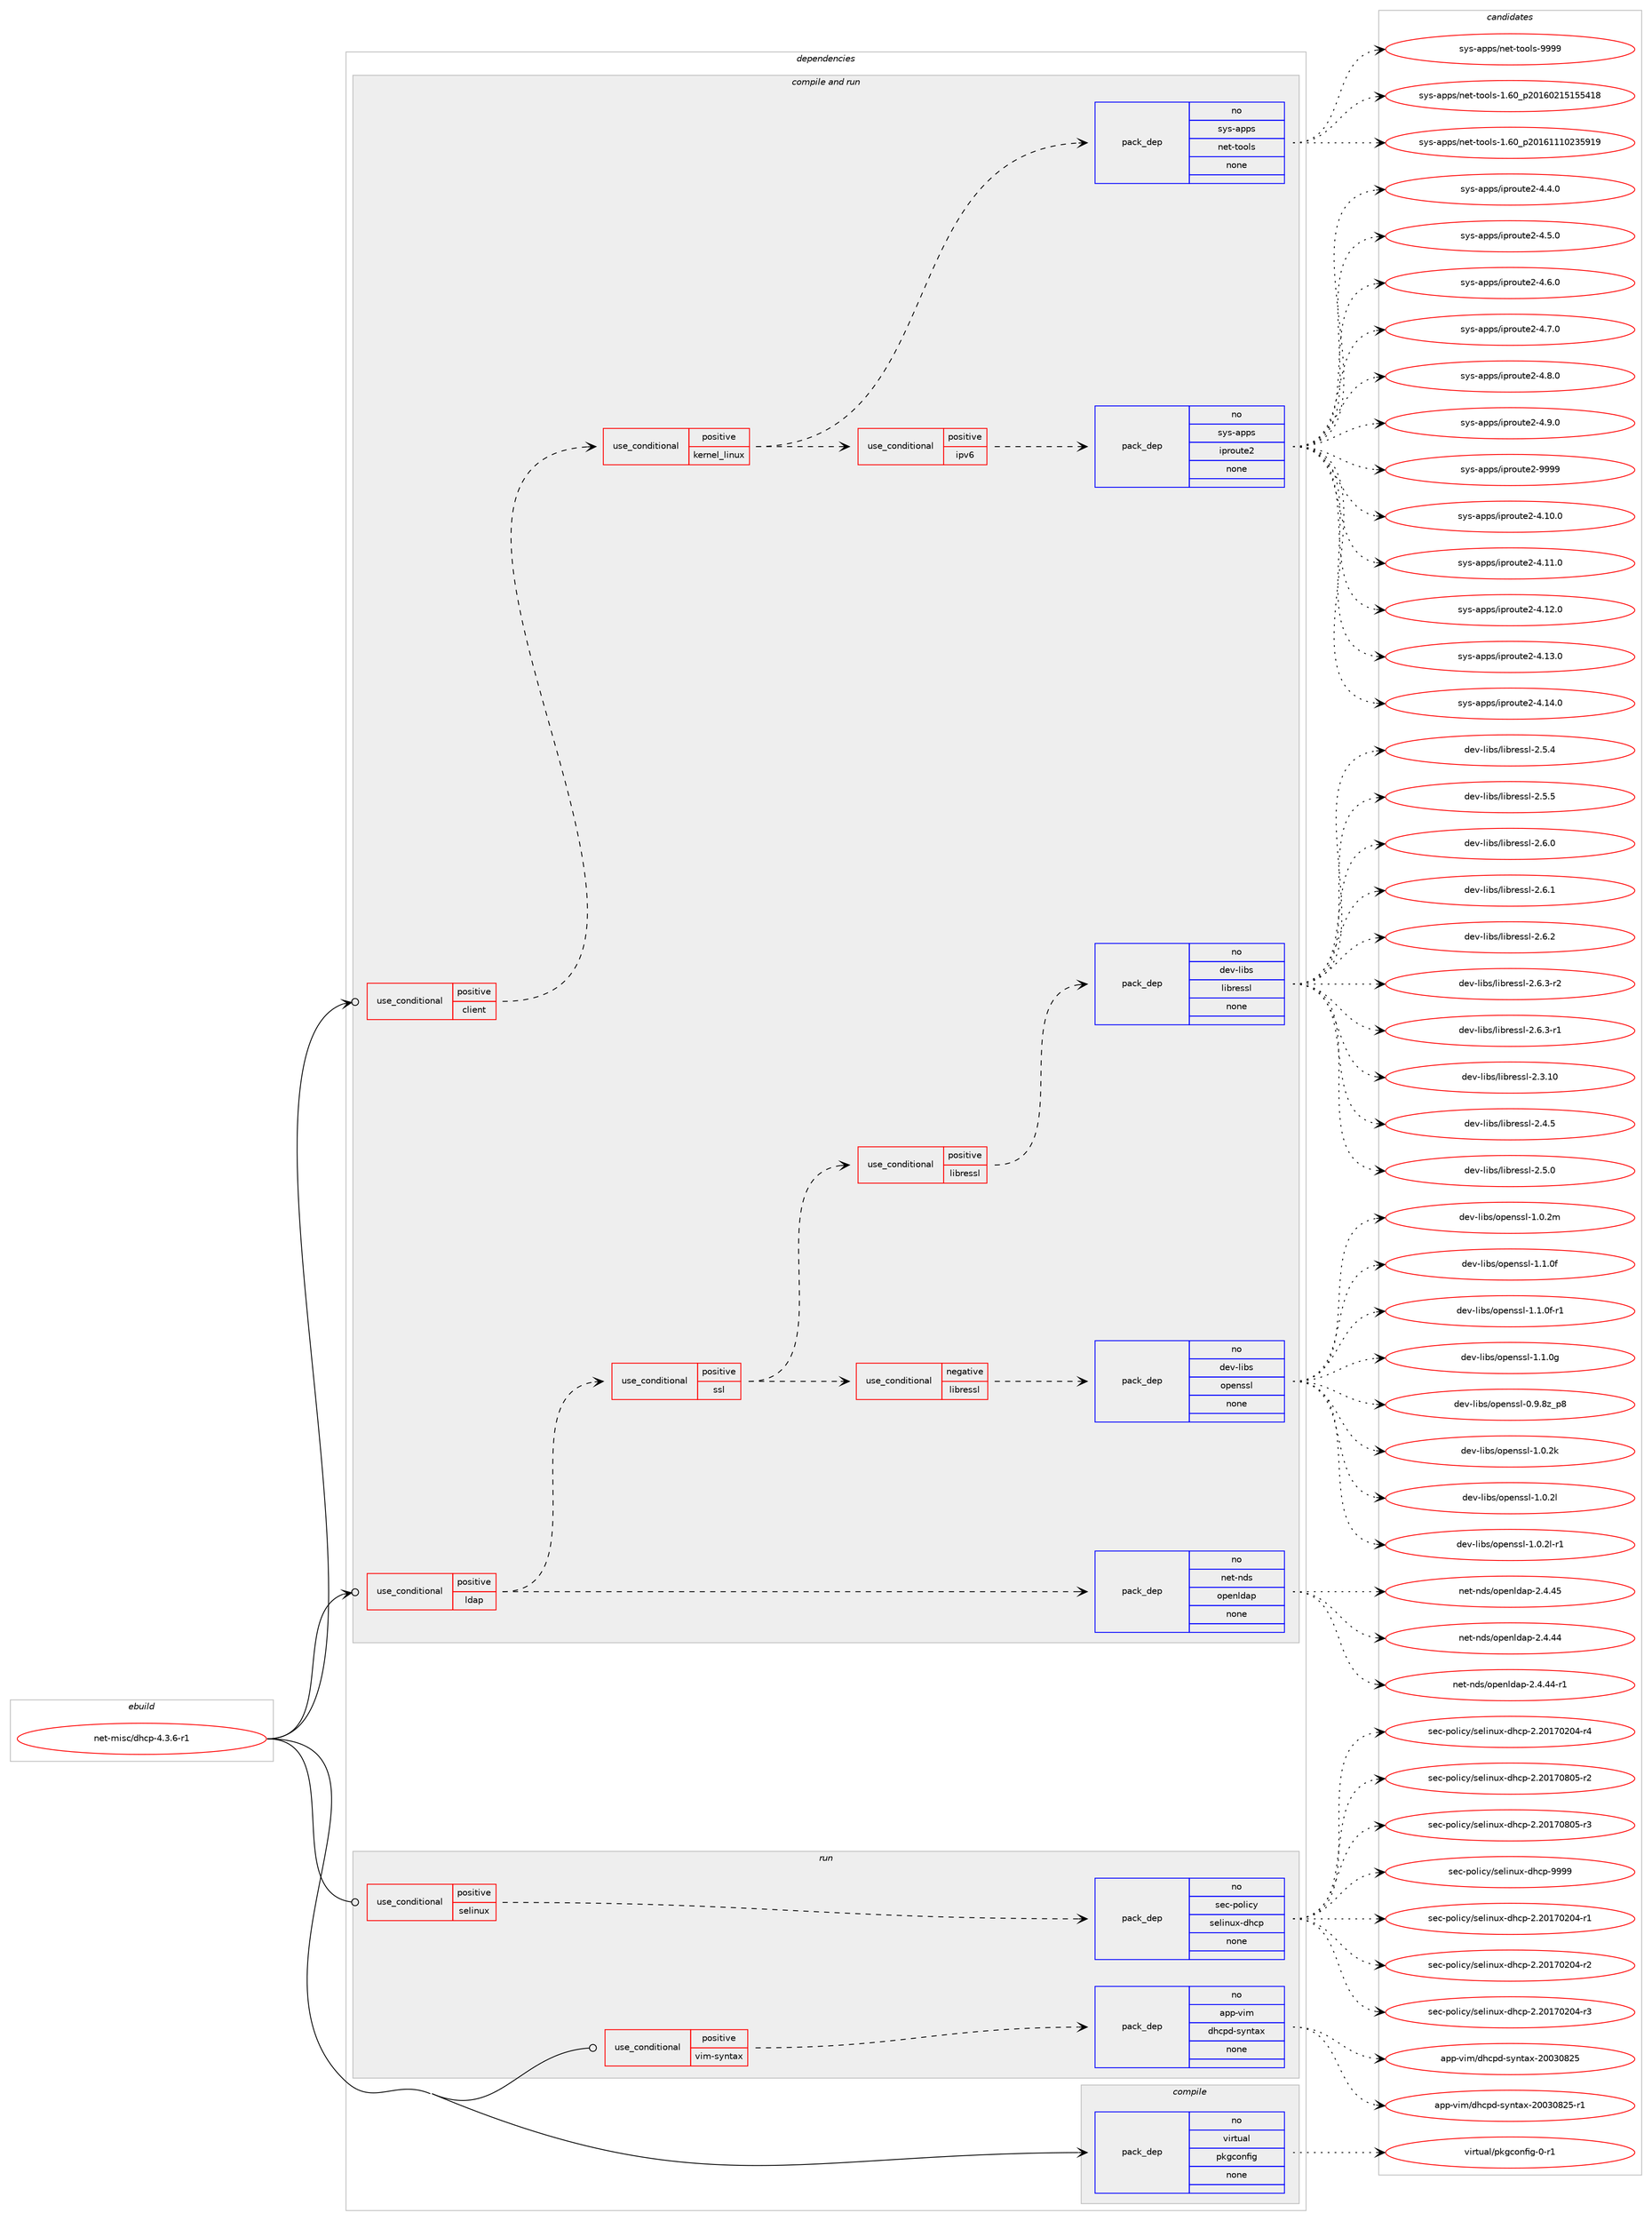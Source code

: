 digraph prolog {

# *************
# Graph options
# *************

newrank=true;
concentrate=true;
compound=true;
graph [rankdir=LR,fontname=Helvetica,fontsize=10,ranksep=1.5];#, ranksep=2.5, nodesep=0.2];
edge  [arrowhead=vee];
node  [fontname=Helvetica,fontsize=10];

# **********
# The ebuild
# **********

subgraph cluster_leftcol {
color=gray;
rank=same;
label=<<i>ebuild</i>>;
id [label="net-misc/dhcp-4.3.6-r1", color=red, width=4, href="../net-misc/dhcp-4.3.6-r1.svg"];
}

# ****************
# The dependencies
# ****************

subgraph cluster_midcol {
color=gray;
label=<<i>dependencies</i>>;
subgraph cluster_compile {
fillcolor="#eeeeee";
style=filled;
label=<<i>compile</i>>;
subgraph pack831 {
dependency1211 [label=<<TABLE BORDER="0" CELLBORDER="1" CELLSPACING="0" CELLPADDING="4" WIDTH="220"><TR><TD ROWSPAN="6" CELLPADDING="30">pack_dep</TD></TR><TR><TD WIDTH="110">no</TD></TR><TR><TD>virtual</TD></TR><TR><TD>pkgconfig</TD></TR><TR><TD>none</TD></TR><TR><TD></TD></TR></TABLE>>, shape=none, color=blue];
}
id:e -> dependency1211:w [weight=20,style="solid",arrowhead="vee"];
}
subgraph cluster_compileandrun {
fillcolor="#eeeeee";
style=filled;
label=<<i>compile and run</i>>;
subgraph cond370 {
dependency1212 [label=<<TABLE BORDER="0" CELLBORDER="1" CELLSPACING="0" CELLPADDING="4"><TR><TD ROWSPAN="3" CELLPADDING="10">use_conditional</TD></TR><TR><TD>positive</TD></TR><TR><TD>client</TD></TR></TABLE>>, shape=none, color=red];
subgraph cond371 {
dependency1213 [label=<<TABLE BORDER="0" CELLBORDER="1" CELLSPACING="0" CELLPADDING="4"><TR><TD ROWSPAN="3" CELLPADDING="10">use_conditional</TD></TR><TR><TD>positive</TD></TR><TR><TD>kernel_linux</TD></TR></TABLE>>, shape=none, color=red];
subgraph cond372 {
dependency1214 [label=<<TABLE BORDER="0" CELLBORDER="1" CELLSPACING="0" CELLPADDING="4"><TR><TD ROWSPAN="3" CELLPADDING="10">use_conditional</TD></TR><TR><TD>positive</TD></TR><TR><TD>ipv6</TD></TR></TABLE>>, shape=none, color=red];
subgraph pack832 {
dependency1215 [label=<<TABLE BORDER="0" CELLBORDER="1" CELLSPACING="0" CELLPADDING="4" WIDTH="220"><TR><TD ROWSPAN="6" CELLPADDING="30">pack_dep</TD></TR><TR><TD WIDTH="110">no</TD></TR><TR><TD>sys-apps</TD></TR><TR><TD>iproute2</TD></TR><TR><TD>none</TD></TR><TR><TD></TD></TR></TABLE>>, shape=none, color=blue];
}
dependency1214:e -> dependency1215:w [weight=20,style="dashed",arrowhead="vee"];
}
dependency1213:e -> dependency1214:w [weight=20,style="dashed",arrowhead="vee"];
subgraph pack833 {
dependency1216 [label=<<TABLE BORDER="0" CELLBORDER="1" CELLSPACING="0" CELLPADDING="4" WIDTH="220"><TR><TD ROWSPAN="6" CELLPADDING="30">pack_dep</TD></TR><TR><TD WIDTH="110">no</TD></TR><TR><TD>sys-apps</TD></TR><TR><TD>net-tools</TD></TR><TR><TD>none</TD></TR><TR><TD></TD></TR></TABLE>>, shape=none, color=blue];
}
dependency1213:e -> dependency1216:w [weight=20,style="dashed",arrowhead="vee"];
}
dependency1212:e -> dependency1213:w [weight=20,style="dashed",arrowhead="vee"];
}
id:e -> dependency1212:w [weight=20,style="solid",arrowhead="odotvee"];
subgraph cond373 {
dependency1217 [label=<<TABLE BORDER="0" CELLBORDER="1" CELLSPACING="0" CELLPADDING="4"><TR><TD ROWSPAN="3" CELLPADDING="10">use_conditional</TD></TR><TR><TD>positive</TD></TR><TR><TD>ldap</TD></TR></TABLE>>, shape=none, color=red];
subgraph pack834 {
dependency1218 [label=<<TABLE BORDER="0" CELLBORDER="1" CELLSPACING="0" CELLPADDING="4" WIDTH="220"><TR><TD ROWSPAN="6" CELLPADDING="30">pack_dep</TD></TR><TR><TD WIDTH="110">no</TD></TR><TR><TD>net-nds</TD></TR><TR><TD>openldap</TD></TR><TR><TD>none</TD></TR><TR><TD></TD></TR></TABLE>>, shape=none, color=blue];
}
dependency1217:e -> dependency1218:w [weight=20,style="dashed",arrowhead="vee"];
subgraph cond374 {
dependency1219 [label=<<TABLE BORDER="0" CELLBORDER="1" CELLSPACING="0" CELLPADDING="4"><TR><TD ROWSPAN="3" CELLPADDING="10">use_conditional</TD></TR><TR><TD>positive</TD></TR><TR><TD>ssl</TD></TR></TABLE>>, shape=none, color=red];
subgraph cond375 {
dependency1220 [label=<<TABLE BORDER="0" CELLBORDER="1" CELLSPACING="0" CELLPADDING="4"><TR><TD ROWSPAN="3" CELLPADDING="10">use_conditional</TD></TR><TR><TD>negative</TD></TR><TR><TD>libressl</TD></TR></TABLE>>, shape=none, color=red];
subgraph pack835 {
dependency1221 [label=<<TABLE BORDER="0" CELLBORDER="1" CELLSPACING="0" CELLPADDING="4" WIDTH="220"><TR><TD ROWSPAN="6" CELLPADDING="30">pack_dep</TD></TR><TR><TD WIDTH="110">no</TD></TR><TR><TD>dev-libs</TD></TR><TR><TD>openssl</TD></TR><TR><TD>none</TD></TR><TR><TD></TD></TR></TABLE>>, shape=none, color=blue];
}
dependency1220:e -> dependency1221:w [weight=20,style="dashed",arrowhead="vee"];
}
dependency1219:e -> dependency1220:w [weight=20,style="dashed",arrowhead="vee"];
subgraph cond376 {
dependency1222 [label=<<TABLE BORDER="0" CELLBORDER="1" CELLSPACING="0" CELLPADDING="4"><TR><TD ROWSPAN="3" CELLPADDING="10">use_conditional</TD></TR><TR><TD>positive</TD></TR><TR><TD>libressl</TD></TR></TABLE>>, shape=none, color=red];
subgraph pack836 {
dependency1223 [label=<<TABLE BORDER="0" CELLBORDER="1" CELLSPACING="0" CELLPADDING="4" WIDTH="220"><TR><TD ROWSPAN="6" CELLPADDING="30">pack_dep</TD></TR><TR><TD WIDTH="110">no</TD></TR><TR><TD>dev-libs</TD></TR><TR><TD>libressl</TD></TR><TR><TD>none</TD></TR><TR><TD></TD></TR></TABLE>>, shape=none, color=blue];
}
dependency1222:e -> dependency1223:w [weight=20,style="dashed",arrowhead="vee"];
}
dependency1219:e -> dependency1222:w [weight=20,style="dashed",arrowhead="vee"];
}
dependency1217:e -> dependency1219:w [weight=20,style="dashed",arrowhead="vee"];
}
id:e -> dependency1217:w [weight=20,style="solid",arrowhead="odotvee"];
}
subgraph cluster_run {
fillcolor="#eeeeee";
style=filled;
label=<<i>run</i>>;
subgraph cond377 {
dependency1224 [label=<<TABLE BORDER="0" CELLBORDER="1" CELLSPACING="0" CELLPADDING="4"><TR><TD ROWSPAN="3" CELLPADDING="10">use_conditional</TD></TR><TR><TD>positive</TD></TR><TR><TD>selinux</TD></TR></TABLE>>, shape=none, color=red];
subgraph pack837 {
dependency1225 [label=<<TABLE BORDER="0" CELLBORDER="1" CELLSPACING="0" CELLPADDING="4" WIDTH="220"><TR><TD ROWSPAN="6" CELLPADDING="30">pack_dep</TD></TR><TR><TD WIDTH="110">no</TD></TR><TR><TD>sec-policy</TD></TR><TR><TD>selinux-dhcp</TD></TR><TR><TD>none</TD></TR><TR><TD></TD></TR></TABLE>>, shape=none, color=blue];
}
dependency1224:e -> dependency1225:w [weight=20,style="dashed",arrowhead="vee"];
}
id:e -> dependency1224:w [weight=20,style="solid",arrowhead="odot"];
subgraph cond378 {
dependency1226 [label=<<TABLE BORDER="0" CELLBORDER="1" CELLSPACING="0" CELLPADDING="4"><TR><TD ROWSPAN="3" CELLPADDING="10">use_conditional</TD></TR><TR><TD>positive</TD></TR><TR><TD>vim-syntax</TD></TR></TABLE>>, shape=none, color=red];
subgraph pack838 {
dependency1227 [label=<<TABLE BORDER="0" CELLBORDER="1" CELLSPACING="0" CELLPADDING="4" WIDTH="220"><TR><TD ROWSPAN="6" CELLPADDING="30">pack_dep</TD></TR><TR><TD WIDTH="110">no</TD></TR><TR><TD>app-vim</TD></TR><TR><TD>dhcpd-syntax</TD></TR><TR><TD>none</TD></TR><TR><TD></TD></TR></TABLE>>, shape=none, color=blue];
}
dependency1226:e -> dependency1227:w [weight=20,style="dashed",arrowhead="vee"];
}
id:e -> dependency1226:w [weight=20,style="solid",arrowhead="odot"];
}
}

# **************
# The candidates
# **************

subgraph cluster_choices {
rank=same;
color=gray;
label=<<i>candidates</i>>;

subgraph choice831 {
color=black;
nodesep=1;
choice11810511411611797108471121071039911111010210510345484511449 [label="virtual/pkgconfig-0-r1", color=red, width=4,href="../virtual/pkgconfig-0-r1.svg"];
dependency1211:e -> choice11810511411611797108471121071039911111010210510345484511449:w [style=dotted,weight="100"];
}
subgraph choice832 {
color=black;
nodesep=1;
choice1151211154597112112115471051121141111171161015045524649484648 [label="sys-apps/iproute2-4.10.0", color=red, width=4,href="../sys-apps/iproute2-4.10.0.svg"];
choice1151211154597112112115471051121141111171161015045524649494648 [label="sys-apps/iproute2-4.11.0", color=red, width=4,href="../sys-apps/iproute2-4.11.0.svg"];
choice1151211154597112112115471051121141111171161015045524649504648 [label="sys-apps/iproute2-4.12.0", color=red, width=4,href="../sys-apps/iproute2-4.12.0.svg"];
choice1151211154597112112115471051121141111171161015045524649514648 [label="sys-apps/iproute2-4.13.0", color=red, width=4,href="../sys-apps/iproute2-4.13.0.svg"];
choice1151211154597112112115471051121141111171161015045524649524648 [label="sys-apps/iproute2-4.14.0", color=red, width=4,href="../sys-apps/iproute2-4.14.0.svg"];
choice11512111545971121121154710511211411111711610150455246524648 [label="sys-apps/iproute2-4.4.0", color=red, width=4,href="../sys-apps/iproute2-4.4.0.svg"];
choice11512111545971121121154710511211411111711610150455246534648 [label="sys-apps/iproute2-4.5.0", color=red, width=4,href="../sys-apps/iproute2-4.5.0.svg"];
choice11512111545971121121154710511211411111711610150455246544648 [label="sys-apps/iproute2-4.6.0", color=red, width=4,href="../sys-apps/iproute2-4.6.0.svg"];
choice11512111545971121121154710511211411111711610150455246554648 [label="sys-apps/iproute2-4.7.0", color=red, width=4,href="../sys-apps/iproute2-4.7.0.svg"];
choice11512111545971121121154710511211411111711610150455246564648 [label="sys-apps/iproute2-4.8.0", color=red, width=4,href="../sys-apps/iproute2-4.8.0.svg"];
choice11512111545971121121154710511211411111711610150455246574648 [label="sys-apps/iproute2-4.9.0", color=red, width=4,href="../sys-apps/iproute2-4.9.0.svg"];
choice115121115459711211211547105112114111117116101504557575757 [label="sys-apps/iproute2-9999", color=red, width=4,href="../sys-apps/iproute2-9999.svg"];
dependency1215:e -> choice1151211154597112112115471051121141111171161015045524649484648:w [style=dotted,weight="100"];
dependency1215:e -> choice1151211154597112112115471051121141111171161015045524649494648:w [style=dotted,weight="100"];
dependency1215:e -> choice1151211154597112112115471051121141111171161015045524649504648:w [style=dotted,weight="100"];
dependency1215:e -> choice1151211154597112112115471051121141111171161015045524649514648:w [style=dotted,weight="100"];
dependency1215:e -> choice1151211154597112112115471051121141111171161015045524649524648:w [style=dotted,weight="100"];
dependency1215:e -> choice11512111545971121121154710511211411111711610150455246524648:w [style=dotted,weight="100"];
dependency1215:e -> choice11512111545971121121154710511211411111711610150455246534648:w [style=dotted,weight="100"];
dependency1215:e -> choice11512111545971121121154710511211411111711610150455246544648:w [style=dotted,weight="100"];
dependency1215:e -> choice11512111545971121121154710511211411111711610150455246554648:w [style=dotted,weight="100"];
dependency1215:e -> choice11512111545971121121154710511211411111711610150455246564648:w [style=dotted,weight="100"];
dependency1215:e -> choice11512111545971121121154710511211411111711610150455246574648:w [style=dotted,weight="100"];
dependency1215:e -> choice115121115459711211211547105112114111117116101504557575757:w [style=dotted,weight="100"];
}
subgraph choice833 {
color=black;
nodesep=1;
choice115121115459711211211547110101116451161111111081154549465448951125048495448504953495353524956 [label="sys-apps/net-tools-1.60_p20160215155418", color=red, width=4,href="../sys-apps/net-tools-1.60_p20160215155418.svg"];
choice115121115459711211211547110101116451161111111081154549465448951125048495449494948505153574957 [label="sys-apps/net-tools-1.60_p20161110235919", color=red, width=4,href="../sys-apps/net-tools-1.60_p20161110235919.svg"];
choice115121115459711211211547110101116451161111111081154557575757 [label="sys-apps/net-tools-9999", color=red, width=4,href="../sys-apps/net-tools-9999.svg"];
dependency1216:e -> choice115121115459711211211547110101116451161111111081154549465448951125048495448504953495353524956:w [style=dotted,weight="100"];
dependency1216:e -> choice115121115459711211211547110101116451161111111081154549465448951125048495449494948505153574957:w [style=dotted,weight="100"];
dependency1216:e -> choice115121115459711211211547110101116451161111111081154557575757:w [style=dotted,weight="100"];
}
subgraph choice834 {
color=black;
nodesep=1;
choice11010111645110100115471111121011101081009711245504652465252 [label="net-nds/openldap-2.4.44", color=red, width=4,href="../net-nds/openldap-2.4.44.svg"];
choice110101116451101001154711111210111010810097112455046524652524511449 [label="net-nds/openldap-2.4.44-r1", color=red, width=4,href="../net-nds/openldap-2.4.44-r1.svg"];
choice11010111645110100115471111121011101081009711245504652465253 [label="net-nds/openldap-2.4.45", color=red, width=4,href="../net-nds/openldap-2.4.45.svg"];
dependency1218:e -> choice11010111645110100115471111121011101081009711245504652465252:w [style=dotted,weight="100"];
dependency1218:e -> choice110101116451101001154711111210111010810097112455046524652524511449:w [style=dotted,weight="100"];
dependency1218:e -> choice11010111645110100115471111121011101081009711245504652465253:w [style=dotted,weight="100"];
}
subgraph choice835 {
color=black;
nodesep=1;
choice1001011184510810598115471111121011101151151084548465746561229511256 [label="dev-libs/openssl-0.9.8z_p8", color=red, width=4,href="../dev-libs/openssl-0.9.8z_p8.svg"];
choice100101118451081059811547111112101110115115108454946484650107 [label="dev-libs/openssl-1.0.2k", color=red, width=4,href="../dev-libs/openssl-1.0.2k.svg"];
choice100101118451081059811547111112101110115115108454946484650108 [label="dev-libs/openssl-1.0.2l", color=red, width=4,href="../dev-libs/openssl-1.0.2l.svg"];
choice1001011184510810598115471111121011101151151084549464846501084511449 [label="dev-libs/openssl-1.0.2l-r1", color=red, width=4,href="../dev-libs/openssl-1.0.2l-r1.svg"];
choice100101118451081059811547111112101110115115108454946484650109 [label="dev-libs/openssl-1.0.2m", color=red, width=4,href="../dev-libs/openssl-1.0.2m.svg"];
choice100101118451081059811547111112101110115115108454946494648102 [label="dev-libs/openssl-1.1.0f", color=red, width=4,href="../dev-libs/openssl-1.1.0f.svg"];
choice1001011184510810598115471111121011101151151084549464946481024511449 [label="dev-libs/openssl-1.1.0f-r1", color=red, width=4,href="../dev-libs/openssl-1.1.0f-r1.svg"];
choice100101118451081059811547111112101110115115108454946494648103 [label="dev-libs/openssl-1.1.0g", color=red, width=4,href="../dev-libs/openssl-1.1.0g.svg"];
dependency1221:e -> choice1001011184510810598115471111121011101151151084548465746561229511256:w [style=dotted,weight="100"];
dependency1221:e -> choice100101118451081059811547111112101110115115108454946484650107:w [style=dotted,weight="100"];
dependency1221:e -> choice100101118451081059811547111112101110115115108454946484650108:w [style=dotted,weight="100"];
dependency1221:e -> choice1001011184510810598115471111121011101151151084549464846501084511449:w [style=dotted,weight="100"];
dependency1221:e -> choice100101118451081059811547111112101110115115108454946484650109:w [style=dotted,weight="100"];
dependency1221:e -> choice100101118451081059811547111112101110115115108454946494648102:w [style=dotted,weight="100"];
dependency1221:e -> choice1001011184510810598115471111121011101151151084549464946481024511449:w [style=dotted,weight="100"];
dependency1221:e -> choice100101118451081059811547111112101110115115108454946494648103:w [style=dotted,weight="100"];
}
subgraph choice836 {
color=black;
nodesep=1;
choice100101118451081059811547108105981141011151151084550465446514511449 [label="dev-libs/libressl-2.6.3-r1", color=red, width=4,href="../dev-libs/libressl-2.6.3-r1.svg"];
choice1001011184510810598115471081059811410111511510845504651464948 [label="dev-libs/libressl-2.3.10", color=red, width=4,href="../dev-libs/libressl-2.3.10.svg"];
choice10010111845108105981154710810598114101115115108455046524653 [label="dev-libs/libressl-2.4.5", color=red, width=4,href="../dev-libs/libressl-2.4.5.svg"];
choice10010111845108105981154710810598114101115115108455046534648 [label="dev-libs/libressl-2.5.0", color=red, width=4,href="../dev-libs/libressl-2.5.0.svg"];
choice10010111845108105981154710810598114101115115108455046534652 [label="dev-libs/libressl-2.5.4", color=red, width=4,href="../dev-libs/libressl-2.5.4.svg"];
choice10010111845108105981154710810598114101115115108455046534653 [label="dev-libs/libressl-2.5.5", color=red, width=4,href="../dev-libs/libressl-2.5.5.svg"];
choice10010111845108105981154710810598114101115115108455046544648 [label="dev-libs/libressl-2.6.0", color=red, width=4,href="../dev-libs/libressl-2.6.0.svg"];
choice10010111845108105981154710810598114101115115108455046544649 [label="dev-libs/libressl-2.6.1", color=red, width=4,href="../dev-libs/libressl-2.6.1.svg"];
choice10010111845108105981154710810598114101115115108455046544650 [label="dev-libs/libressl-2.6.2", color=red, width=4,href="../dev-libs/libressl-2.6.2.svg"];
choice100101118451081059811547108105981141011151151084550465446514511450 [label="dev-libs/libressl-2.6.3-r2", color=red, width=4,href="../dev-libs/libressl-2.6.3-r2.svg"];
dependency1223:e -> choice100101118451081059811547108105981141011151151084550465446514511449:w [style=dotted,weight="100"];
dependency1223:e -> choice1001011184510810598115471081059811410111511510845504651464948:w [style=dotted,weight="100"];
dependency1223:e -> choice10010111845108105981154710810598114101115115108455046524653:w [style=dotted,weight="100"];
dependency1223:e -> choice10010111845108105981154710810598114101115115108455046534648:w [style=dotted,weight="100"];
dependency1223:e -> choice10010111845108105981154710810598114101115115108455046534652:w [style=dotted,weight="100"];
dependency1223:e -> choice10010111845108105981154710810598114101115115108455046534653:w [style=dotted,weight="100"];
dependency1223:e -> choice10010111845108105981154710810598114101115115108455046544648:w [style=dotted,weight="100"];
dependency1223:e -> choice10010111845108105981154710810598114101115115108455046544649:w [style=dotted,weight="100"];
dependency1223:e -> choice10010111845108105981154710810598114101115115108455046544650:w [style=dotted,weight="100"];
dependency1223:e -> choice100101118451081059811547108105981141011151151084550465446514511450:w [style=dotted,weight="100"];
}
subgraph choice837 {
color=black;
nodesep=1;
choice11510199451121111081059912147115101108105110117120451001049911245504650484955485048524511449 [label="sec-policy/selinux-dhcp-2.20170204-r1", color=red, width=4,href="../sec-policy/selinux-dhcp-2.20170204-r1.svg"];
choice11510199451121111081059912147115101108105110117120451001049911245504650484955485048524511450 [label="sec-policy/selinux-dhcp-2.20170204-r2", color=red, width=4,href="../sec-policy/selinux-dhcp-2.20170204-r2.svg"];
choice11510199451121111081059912147115101108105110117120451001049911245504650484955485048524511451 [label="sec-policy/selinux-dhcp-2.20170204-r3", color=red, width=4,href="../sec-policy/selinux-dhcp-2.20170204-r3.svg"];
choice11510199451121111081059912147115101108105110117120451001049911245504650484955485048524511452 [label="sec-policy/selinux-dhcp-2.20170204-r4", color=red, width=4,href="../sec-policy/selinux-dhcp-2.20170204-r4.svg"];
choice11510199451121111081059912147115101108105110117120451001049911245504650484955485648534511450 [label="sec-policy/selinux-dhcp-2.20170805-r2", color=red, width=4,href="../sec-policy/selinux-dhcp-2.20170805-r2.svg"];
choice11510199451121111081059912147115101108105110117120451001049911245504650484955485648534511451 [label="sec-policy/selinux-dhcp-2.20170805-r3", color=red, width=4,href="../sec-policy/selinux-dhcp-2.20170805-r3.svg"];
choice1151019945112111108105991214711510110810511011712045100104991124557575757 [label="sec-policy/selinux-dhcp-9999", color=red, width=4,href="../sec-policy/selinux-dhcp-9999.svg"];
dependency1225:e -> choice11510199451121111081059912147115101108105110117120451001049911245504650484955485048524511449:w [style=dotted,weight="100"];
dependency1225:e -> choice11510199451121111081059912147115101108105110117120451001049911245504650484955485048524511450:w [style=dotted,weight="100"];
dependency1225:e -> choice11510199451121111081059912147115101108105110117120451001049911245504650484955485048524511451:w [style=dotted,weight="100"];
dependency1225:e -> choice11510199451121111081059912147115101108105110117120451001049911245504650484955485048524511452:w [style=dotted,weight="100"];
dependency1225:e -> choice11510199451121111081059912147115101108105110117120451001049911245504650484955485648534511450:w [style=dotted,weight="100"];
dependency1225:e -> choice11510199451121111081059912147115101108105110117120451001049911245504650484955485648534511451:w [style=dotted,weight="100"];
dependency1225:e -> choice1151019945112111108105991214711510110810511011712045100104991124557575757:w [style=dotted,weight="100"];
}
subgraph choice838 {
color=black;
nodesep=1;
choice971121124511810510947100104991121004511512111011697120455048485148565053 [label="app-vim/dhcpd-syntax-20030825", color=red, width=4,href="../app-vim/dhcpd-syntax-20030825.svg"];
choice9711211245118105109471001049911210045115121110116971204550484851485650534511449 [label="app-vim/dhcpd-syntax-20030825-r1", color=red, width=4,href="../app-vim/dhcpd-syntax-20030825-r1.svg"];
dependency1227:e -> choice971121124511810510947100104991121004511512111011697120455048485148565053:w [style=dotted,weight="100"];
dependency1227:e -> choice9711211245118105109471001049911210045115121110116971204550484851485650534511449:w [style=dotted,weight="100"];
}
}

}
